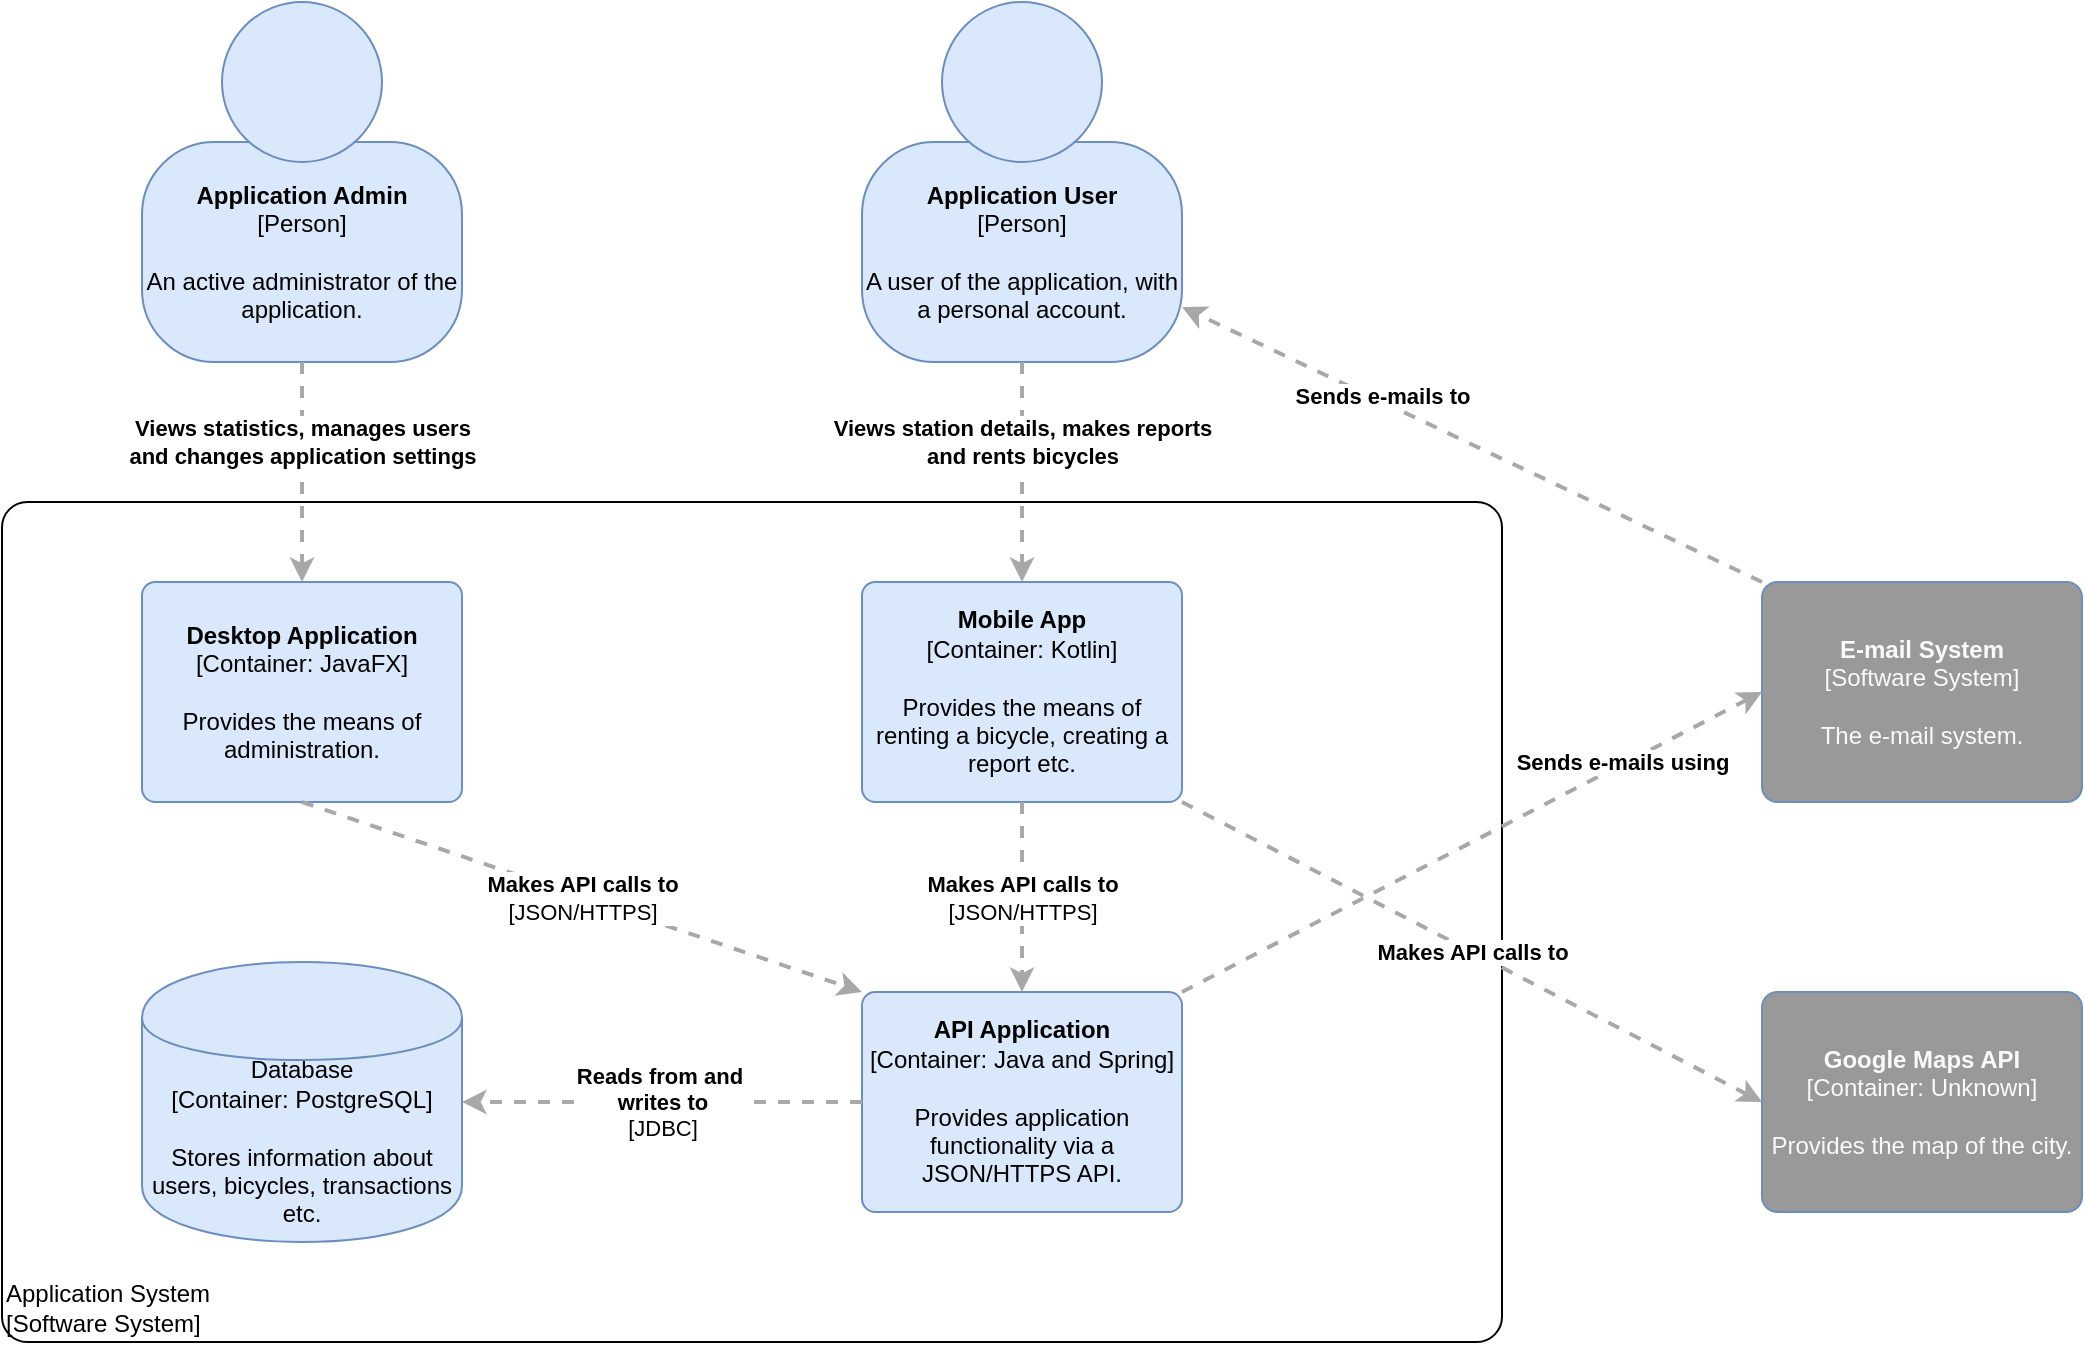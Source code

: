 <mxfile version="12.4.3" type="device" pages="1"><diagram id="oY2qXbTEWBEi_N1zrGZv" name="Page-1"><mxGraphModel dx="1579" dy="722" grid="1" gridSize="10" guides="1" tooltips="1" connect="1" arrows="1" fold="1" page="1" pageScale="1" pageWidth="827" pageHeight="1169" math="0" shadow="0"><root><mxCell id="0"/><mxCell id="1" parent="0"/><mxCell id="acbDxEnnL6yF7dyuKxwG-1" value="" style="group;rounded=0;labelBackgroundColor=none;fillColor=none;fontColor=#000000;align=center;html=1;" parent="1" vertex="1" connectable="0"><mxGeometry x="150" y="70" width="160" height="180" as="geometry"/><C4Person as="c4"/></mxCell><object label="&lt;b&gt;Application Admin&lt;/b&gt;&lt;br&gt;&lt;div&gt;[Person]&lt;/div&gt;&lt;div&gt;&lt;br&gt;&lt;/div&gt;&lt;div&gt;An active administrator of the application.&lt;/div&gt;" placeholders="1" c4Name="name" c4Type="body" c4Description="Beschreibung" id="acbDxEnnL6yF7dyuKxwG-2"><mxCell style="rounded=1;whiteSpace=wrap;html=1;labelBackgroundColor=none;fillColor=#dae8fc;fontColor=#000000;align=center;arcSize=33;strokeColor=#6c8ebf;" parent="acbDxEnnL6yF7dyuKxwG-1" vertex="1"><mxGeometry y="70" width="160" height="110" as="geometry"/><C4Person as="c4"/></mxCell></object><mxCell id="acbDxEnnL6yF7dyuKxwG-3" value="" style="ellipse;whiteSpace=wrap;html=1;aspect=fixed;rounded=0;labelBackgroundColor=none;fillColor=#dae8fc;fontSize=12;fontColor=#000000;align=center;strokeColor=#6c8ebf;" parent="acbDxEnnL6yF7dyuKxwG-1" vertex="1"><mxGeometry x="40" width="80" height="80" as="geometry"/><C4Person as="c4"/></mxCell><mxCell id="acbDxEnnL6yF7dyuKxwG-4" value="" style="group;rounded=0;labelBackgroundColor=none;fillColor=none;fontColor=#000000;align=center;html=1;" parent="1" vertex="1" connectable="0"><mxGeometry x="510" y="70" width="160" height="180" as="geometry"/><C4Person as="c4"/></mxCell><object label="&lt;b&gt;Application User&lt;/b&gt;&lt;br&gt;&lt;div&gt;[Person]&lt;/div&gt;&lt;div&gt;&lt;br&gt;&lt;/div&gt;&lt;div&gt;A user of the application, with a personal account.&lt;/div&gt;" placeholders="1" c4Name="name" c4Type="body" c4Description="Beschreibung" id="acbDxEnnL6yF7dyuKxwG-5"><mxCell style="rounded=1;whiteSpace=wrap;html=1;labelBackgroundColor=none;fillColor=#dae8fc;fontColor=#000000;align=center;arcSize=33;strokeColor=#6c8ebf;" parent="acbDxEnnL6yF7dyuKxwG-4" vertex="1"><mxGeometry y="70" width="160" height="110" as="geometry"/><C4Person as="c4"/></mxCell></object><mxCell id="acbDxEnnL6yF7dyuKxwG-6" value="" style="ellipse;whiteSpace=wrap;html=1;aspect=fixed;rounded=0;labelBackgroundColor=none;fillColor=#dae8fc;fontSize=12;fontColor=#000000;align=center;strokeColor=#6c8ebf;" parent="acbDxEnnL6yF7dyuKxwG-4" vertex="1"><mxGeometry x="40" width="80" height="80" as="geometry"/><C4Person as="c4"/></mxCell><object label="&lt;font color=&quot;#fafafa&quot;&gt;&lt;b&gt;Google Maps API&lt;/b&gt;&lt;br&gt;&lt;/font&gt;&lt;div&gt;&lt;font color=&quot;#fafafa&quot;&gt;[Container: Unknown]&lt;/font&gt;&lt;/div&gt;&lt;div&gt;&lt;font color=&quot;#fafafa&quot;&gt;&lt;br&gt;&lt;/font&gt;&lt;/div&gt;&lt;div&gt;&lt;font color=&quot;#fafafa&quot;&gt;Provides the map of the city.&lt;/font&gt;&lt;/div&gt;" placeholders="1" c4Name="name" c4Type="SoftwareSystem" c4Description="Beschreibung" id="acbDxEnnL6yF7dyuKxwG-13"><mxCell style="rounded=1;whiteSpace=wrap;html=1;labelBackgroundColor=none;fillColor=#999999;fontColor=#000000;align=center;arcSize=7;strokeColor=#6c8ebf;" parent="1" vertex="1"><mxGeometry x="960" y="565" width="160" height="110" as="geometry"/><C4SoftwareSystem as="c4"/></mxCell></object><object label="&lt;font color=&quot;#fafafa&quot;&gt;&lt;b&gt;E-mail System&lt;/b&gt;&lt;br&gt;&lt;/font&gt;&lt;div&gt;&lt;font color=&quot;#fafafa&quot;&gt;[Software System]&lt;/font&gt;&lt;/div&gt;&lt;div&gt;&lt;font color=&quot;#fafafa&quot;&gt;&lt;br&gt;&lt;/font&gt;&lt;/div&gt;&lt;div&gt;&lt;font color=&quot;#fafafa&quot;&gt;The e-mail system.&lt;/font&gt;&lt;/div&gt;" placeholders="1" c4Name="name" c4Type="SoftwareSystem" c4Description="Beschreibung" id="acbDxEnnL6yF7dyuKxwG-15"><mxCell style="rounded=1;whiteSpace=wrap;html=1;labelBackgroundColor=none;fillColor=#999999;fontColor=#000000;align=center;arcSize=7;strokeColor=#6c8ebf;" parent="1" vertex="1"><mxGeometry x="960" y="360" width="160" height="110" as="geometry"/><C4SoftwareSystem as="c4"/></mxCell></object><object label="&lt;div style=&quot;text-align: left&quot;&gt;&lt;div style=&quot;text-align: center&quot;&gt;&lt;b&gt;Sends e-mails to&lt;/b&gt;&lt;/div&gt;&lt;/div&gt;" c4Type="Relationship" c4Description="Beschreibung" c4Technology="technology" id="acbDxEnnL6yF7dyuKxwG-18"><mxCell style="edgeStyle=none;rounded=0;html=1;entryX=1;entryY=0.75;jettySize=auto;orthogonalLoop=1;strokeColor=#A8A8A8;strokeWidth=2;fontColor=#000000;jumpStyle=none;dashed=1;entryDx=0;entryDy=0;exitX=0;exitY=0;exitDx=0;exitDy=0;" parent="1" source="acbDxEnnL6yF7dyuKxwG-15" target="acbDxEnnL6yF7dyuKxwG-5" edge="1"><mxGeometry x="0.318" y="-3" width="160" relative="1" as="geometry"><mxPoint x="560" y="340" as="sourcePoint"/><mxPoint x="720" y="340" as="targetPoint"/><mxPoint as="offset"/></mxGeometry><C4Relationship as="c4"/></mxCell></object><object label="&lt;div style=&quot;text-align: left&quot;&gt;Application System&lt;/div&gt;&lt;div style=&quot;text-align: left&quot;&gt;[Software System]&lt;/div&gt;" placeholders="1" c4Name="hostname" c4Type="DeploymentNode" c4OperationSystem="operationSystem" c4ScalingFactor="scalingFactor" id="PJiMWtKc9Xm6yyosjHES-1"><mxCell style="rounded=1;whiteSpace=wrap;html=1;labelBackgroundColor=none;fillColor=#ffffff;fontColor=#000000;align=left;arcSize=3;strokeColor=#000000;verticalAlign=bottom;" vertex="1" parent="1"><mxGeometry x="80" y="320" width="750" height="420" as="geometry"/><C4DeploymentNode as="c4"/></mxCell></object><object label="&lt;b&gt;Desktop Application&lt;/b&gt;&lt;br&gt;&lt;div&gt;[Container: JavaFX&lt;span&gt;]&lt;/span&gt;&lt;/div&gt;&lt;div&gt;&lt;br&gt;&lt;/div&gt;&lt;div&gt;Provides the means of administration.&lt;/div&gt;" placeholders="1" c4Name="name" c4Type="Container" c4Technology="technology" c4Description="Beschreibung" id="PJiMWtKc9Xm6yyosjHES-2"><mxCell style="rounded=1;whiteSpace=wrap;html=1;labelBackgroundColor=none;fillColor=#dae8fc;fontColor=#000000;align=center;arcSize=6;strokeColor=#6c8ebf;" vertex="1" parent="1"><mxGeometry x="150" y="360" width="160" height="110" as="geometry"/><C4Container as="c4"/></mxCell></object><object label="&lt;b&gt;Mobile App&lt;/b&gt;&lt;br&gt;&lt;div&gt;[Container:&amp;nbsp;&lt;span&gt;Kotlin&lt;/span&gt;&lt;span&gt;]&lt;/span&gt;&lt;/div&gt;&lt;div&gt;&lt;br&gt;&lt;/div&gt;&lt;div&gt;Provides the means of renting a bicycle, creating a report etc.&lt;/div&gt;" placeholders="1" c4Name="name" c4Type="Container" c4Technology="technology" c4Description="Beschreibung" id="PJiMWtKc9Xm6yyosjHES-3"><mxCell style="rounded=1;whiteSpace=wrap;html=1;labelBackgroundColor=none;fillColor=#dae8fc;fontColor=#000000;align=center;arcSize=6;strokeColor=#6c8ebf;" vertex="1" parent="1"><mxGeometry x="510" y="360" width="160" height="110" as="geometry"/><C4Container as="c4"/></mxCell></object><object label="&lt;span&gt;Database&lt;/span&gt;&lt;div&gt;[Container: PostgreSQL]&lt;/div&gt;&lt;div&gt;&lt;br&gt;&lt;/div&gt;&lt;div&gt;Stores information about users, bicycles, transactions etc.&lt;/div&gt;" placeholders="1" c4Type="Database" c4Technology="technology" c4Description="Beschreibung" id="PJiMWtKc9Xm6yyosjHES-4"><mxCell style="shape=cylinder;whiteSpace=wrap;html=1;boundedLbl=1;rounded=0;labelBackgroundColor=none;fillColor=#dae8fc;fontSize=12;fontColor=#000000;align=center;strokeColor=#6c8ebf;" vertex="1" parent="1"><mxGeometry x="150" y="550" width="160" height="140" as="geometry"/><C4Database as="c4"/></mxCell></object><object label="&lt;span&gt;&lt;b&gt;API Application&lt;/b&gt;&lt;/span&gt;&lt;div&gt;[Container: Java and Spring&lt;span&gt;]&lt;/span&gt;&lt;/div&gt;&lt;div&gt;&lt;br&gt;&lt;/div&gt;&lt;div&gt;Provides application functionality via a JSON/HTTPS API.&lt;/div&gt;" placeholders="1" c4Name="name" c4Type="Container" c4Technology="technology" c4Description="Beschreibung" id="PJiMWtKc9Xm6yyosjHES-5"><mxCell style="rounded=1;whiteSpace=wrap;html=1;labelBackgroundColor=none;fillColor=#dae8fc;fontColor=#000000;align=center;arcSize=6;strokeColor=#6c8ebf;" vertex="1" parent="1"><mxGeometry x="510" y="565" width="160" height="110" as="geometry"/><C4Container as="c4"/></mxCell></object><object label="&lt;div style=&quot;text-align: left&quot;&gt;&lt;div style=&quot;text-align: center&quot;&gt;&lt;b&gt;Reads from and&amp;nbsp;&lt;/b&gt;&lt;/div&gt;&lt;div style=&quot;text-align: center&quot;&gt;&lt;b&gt;writes to&lt;/b&gt;&lt;/div&gt;&lt;div style=&quot;text-align: center&quot;&gt;[JDBC]&lt;/div&gt;&lt;/div&gt;" c4Type="Relationship" c4Description="Beschreibung" c4Technology="technology" id="PJiMWtKc9Xm6yyosjHES-6"><mxCell style="edgeStyle=none;rounded=0;html=1;jettySize=auto;orthogonalLoop=1;strokeColor=#A8A8A8;strokeWidth=2;fontColor=#000000;jumpStyle=none;dashed=1;exitX=0;exitY=0.5;exitDx=0;exitDy=0;" edge="1" parent="1" source="PJiMWtKc9Xm6yyosjHES-5"><mxGeometry width="160" relative="1" as="geometry"><mxPoint x="350" y="590" as="sourcePoint"/><mxPoint x="310" y="620" as="targetPoint"/></mxGeometry><C4Relationship as="c4"/></mxCell></object><object label="&lt;div style=&quot;text-align: left&quot;&gt;&lt;div style=&quot;text-align: center&quot;&gt;&lt;b&gt;Makes API calls to&lt;/b&gt;&lt;/div&gt;&lt;div style=&quot;text-align: center&quot;&gt;[JSON/HTTPS]&lt;/div&gt;&lt;/div&gt;" c4Type="Relationship" c4Description="Beschreibung" c4Technology="technology" id="PJiMWtKc9Xm6yyosjHES-7"><mxCell style="edgeStyle=none;rounded=0;html=1;jettySize=auto;orthogonalLoop=1;strokeColor=#A8A8A8;strokeWidth=2;fontColor=#000000;jumpStyle=none;dashed=1;exitX=0.5;exitY=1;exitDx=0;exitDy=0;entryX=0;entryY=0;entryDx=0;entryDy=0;" edge="1" parent="1" source="PJiMWtKc9Xm6yyosjHES-2" target="PJiMWtKc9Xm6yyosjHES-5"><mxGeometry width="160" relative="1" as="geometry"><mxPoint x="340" y="500" as="sourcePoint"/><mxPoint x="500" y="500" as="targetPoint"/></mxGeometry><C4Relationship as="c4"/></mxCell></object><object label="&lt;div style=&quot;text-align: left&quot;&gt;&lt;div style=&quot;text-align: center&quot;&gt;&lt;b&gt;Makes API calls to&lt;/b&gt;&lt;/div&gt;&lt;div style=&quot;text-align: center&quot;&gt;[JSON/HTTPS]&lt;/div&gt;&lt;/div&gt;" c4Type="Relationship" c4Description="Beschreibung" c4Technology="technology" id="PJiMWtKc9Xm6yyosjHES-8"><mxCell style="edgeStyle=none;rounded=0;html=1;jettySize=auto;orthogonalLoop=1;strokeColor=#A8A8A8;strokeWidth=2;fontColor=#000000;jumpStyle=none;dashed=1;exitX=0.5;exitY=1;exitDx=0;exitDy=0;entryX=0.5;entryY=0;entryDx=0;entryDy=0;" edge="1" parent="1" source="PJiMWtKc9Xm6yyosjHES-3" target="PJiMWtKc9Xm6yyosjHES-5"><mxGeometry width="160" relative="1" as="geometry"><mxPoint x="240" y="480" as="sourcePoint"/><mxPoint x="520" y="575" as="targetPoint"/></mxGeometry><C4Relationship as="c4"/></mxCell></object><object label="&lt;div style=&quot;text-align: left&quot;&gt;&lt;div style=&quot;text-align: center&quot;&gt;&lt;b&gt;Makes API calls to&lt;/b&gt;&lt;/div&gt;&lt;/div&gt;" c4Type="Relationship" c4Description="Beschreibung" c4Technology="technology" id="PJiMWtKc9Xm6yyosjHES-9"><mxCell style="edgeStyle=none;rounded=0;html=1;jettySize=auto;orthogonalLoop=1;strokeColor=#A8A8A8;strokeWidth=2;fontColor=#000000;jumpStyle=none;dashed=1;exitX=1;exitY=1;exitDx=0;exitDy=0;entryX=0;entryY=0.5;entryDx=0;entryDy=0;" edge="1" parent="1" source="PJiMWtKc9Xm6yyosjHES-3" target="acbDxEnnL6yF7dyuKxwG-13"><mxGeometry width="160" relative="1" as="geometry"><mxPoint x="720" y="536.82" as="sourcePoint"/><mxPoint x="720" y="631.82" as="targetPoint"/></mxGeometry><C4Relationship as="c4"/></mxCell></object><object label="&lt;div style=&quot;text-align: left&quot;&gt;&lt;div style=&quot;text-align: center&quot;&gt;&lt;b&gt;Sends e-mails using&lt;/b&gt;&lt;/div&gt;&lt;/div&gt;" c4Type="Relationship" c4Description="Beschreibung" c4Technology="technology" id="acbDxEnnL6yF7dyuKxwG-16"><mxCell style="edgeStyle=none;rounded=0;html=1;entryX=0;entryY=0.5;jettySize=auto;orthogonalLoop=1;strokeColor=#A8A8A8;strokeWidth=2;fontColor=#000000;jumpStyle=none;dashed=1;entryDx=0;entryDy=0;exitX=1;exitY=0;exitDx=0;exitDy=0;" parent="1" source="PJiMWtKc9Xm6yyosjHES-5" target="acbDxEnnL6yF7dyuKxwG-15" edge="1"><mxGeometry x="0.521" y="1" width="160" relative="1" as="geometry"><mxPoint x="920" y="530" as="sourcePoint"/><mxPoint x="650" y="580" as="targetPoint"/><Array as="points"/><mxPoint as="offset"/></mxGeometry><C4Relationship as="c4"/></mxCell></object><object label="&lt;div style=&quot;text-align: left&quot;&gt;&lt;div style=&quot;text-align: center&quot;&gt;&lt;b&gt;Views statistics, manages users&lt;/b&gt;&lt;/div&gt;&lt;div style=&quot;text-align: center&quot;&gt;&lt;b&gt;and changes application settings&lt;/b&gt;&lt;/div&gt;&lt;/div&gt;" c4Type="Relationship" c4Description="Beschreibung" c4Technology="technology" id="PJiMWtKc9Xm6yyosjHES-10"><mxCell style="edgeStyle=none;rounded=0;html=1;entryX=0.5;entryY=0;jettySize=auto;orthogonalLoop=1;strokeColor=#A8A8A8;strokeWidth=2;fontColor=#000000;jumpStyle=none;dashed=1;exitX=0.5;exitY=1;exitDx=0;exitDy=0;entryDx=0;entryDy=0;" edge="1" parent="1" source="acbDxEnnL6yF7dyuKxwG-2" target="PJiMWtKc9Xm6yyosjHES-2"><mxGeometry x="-0.273" width="160" relative="1" as="geometry"><mxPoint x="30" y="260" as="sourcePoint"/><mxPoint x="190" y="260" as="targetPoint"/><mxPoint as="offset"/></mxGeometry><C4Relationship as="c4"/></mxCell></object><object label="&lt;div style=&quot;text-align: left&quot;&gt;&lt;div style=&quot;text-align: center&quot;&gt;&lt;b&gt;Views station details, makes reports&lt;/b&gt;&lt;/div&gt;&lt;div style=&quot;text-align: center&quot;&gt;&lt;b&gt;and rents bicycles&lt;/b&gt;&lt;/div&gt;&lt;/div&gt;" c4Type="Relationship" c4Description="Beschreibung" c4Technology="technology" id="PJiMWtKc9Xm6yyosjHES-11"><mxCell style="edgeStyle=none;rounded=0;html=1;entryX=0.5;entryY=0;jettySize=auto;orthogonalLoop=1;strokeColor=#A8A8A8;strokeWidth=2;fontColor=#000000;jumpStyle=none;dashed=1;exitX=0.5;exitY=1;exitDx=0;exitDy=0;entryDx=0;entryDy=0;" edge="1" parent="1" source="acbDxEnnL6yF7dyuKxwG-5" target="PJiMWtKc9Xm6yyosjHES-3"><mxGeometry x="-0.273" width="160" relative="1" as="geometry"><mxPoint x="360" y="190" as="sourcePoint"/><mxPoint x="520" y="190" as="targetPoint"/><mxPoint as="offset"/></mxGeometry><C4Relationship as="c4"/></mxCell></object></root></mxGraphModel></diagram></mxfile>